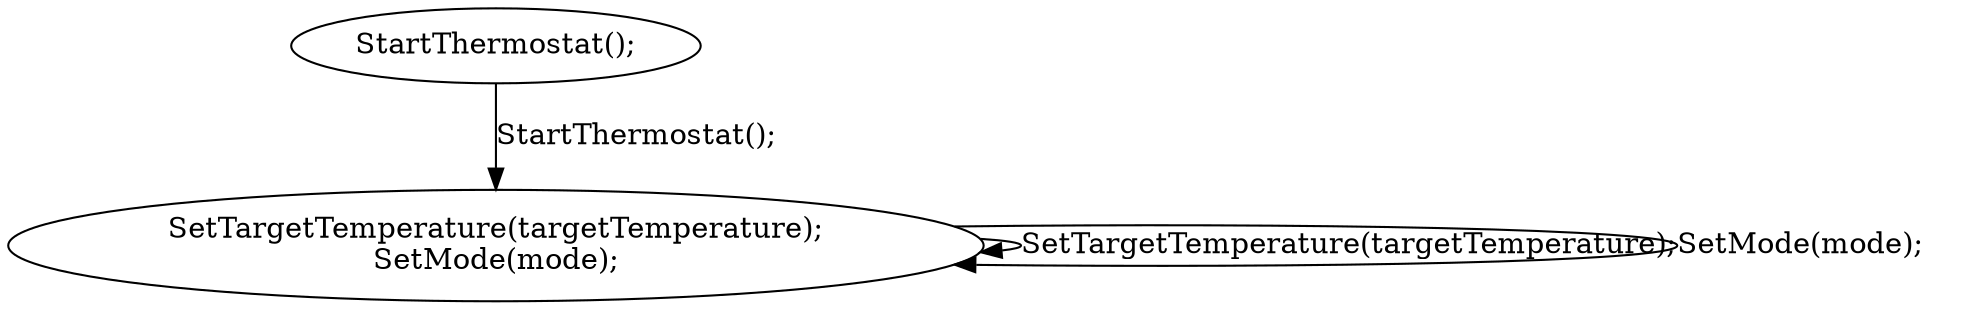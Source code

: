 // Prueba
digraph {
	"1-0-0-" [label="StartThermostat();
"]
	"0-2-3-" [label="SetTargetTemperature(targetTemperature);
SetMode(mode);
"]
	"1-0-0-" -> "0-2-3-" [label="StartThermostat();"]
	"0-2-3-" [label="SetTargetTemperature(targetTemperature);
SetMode(mode);
"]
	"0-2-3-" [label="SetTargetTemperature(targetTemperature);
SetMode(mode);
"]
	"0-2-3-" -> "0-2-3-" [label="SetTargetTemperature(targetTemperature);"]
	"0-2-3-" [label="SetTargetTemperature(targetTemperature);
SetMode(mode);
"]
	"0-2-3-" [label="SetTargetTemperature(targetTemperature);
SetMode(mode);
"]
	"0-2-3-" -> "0-2-3-" [label="SetMode(mode);"]
}

